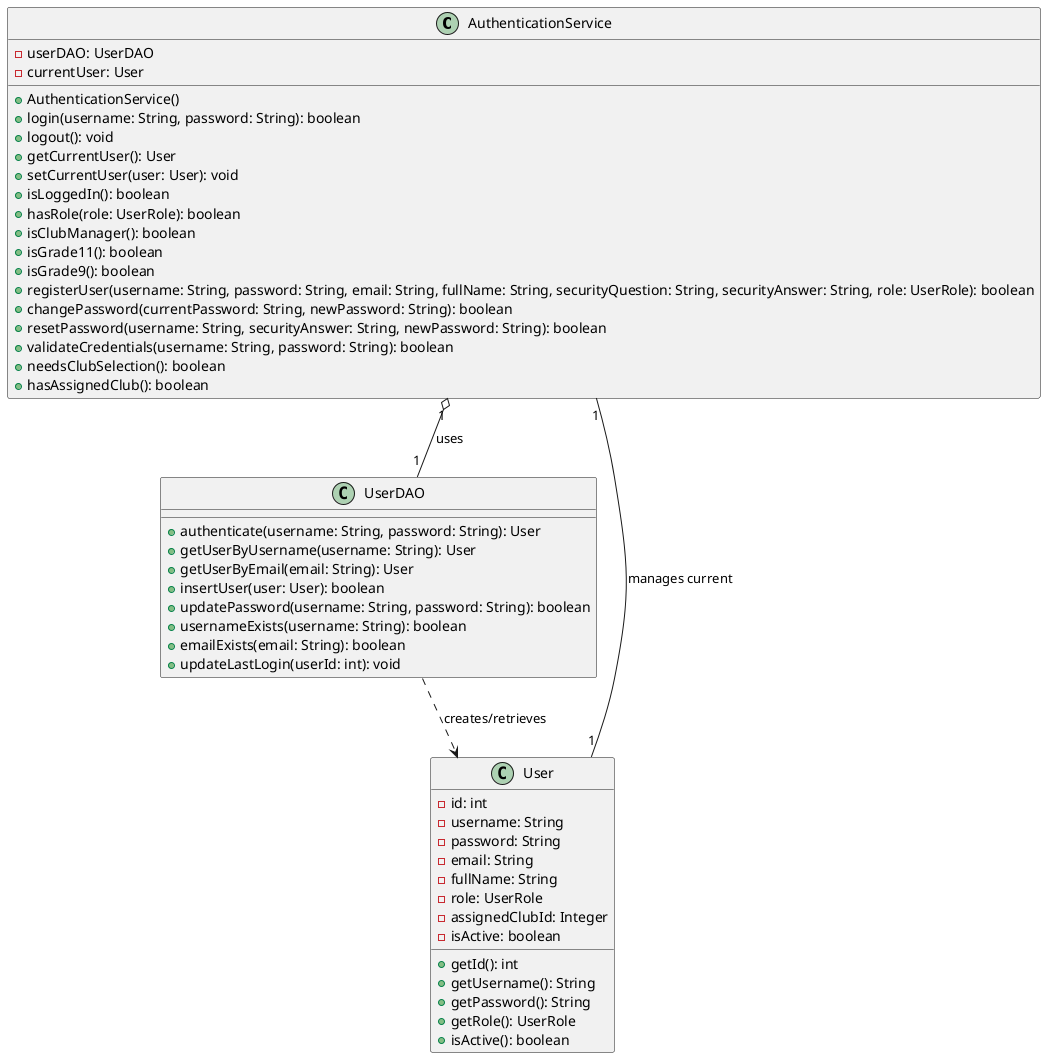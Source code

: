 @startuml Authentication Service

class AuthenticationService {
  - userDAO: UserDAO
  - currentUser: User
  + AuthenticationService()
  + login(username: String, password: String): boolean
  + logout(): void
  + getCurrentUser(): User
  + setCurrentUser(user: User): void
  + isLoggedIn(): boolean
  + hasRole(role: UserRole): boolean
  + isClubManager(): boolean
  + isGrade11(): boolean
  + isGrade9(): boolean
  + registerUser(username: String, password: String, email: String, fullName: String, securityQuestion: String, securityAnswer: String, role: UserRole): boolean
  + changePassword(currentPassword: String, newPassword: String): boolean
  + resetPassword(username: String, securityAnswer: String, newPassword: String): boolean
  + validateCredentials(username: String, password: String): boolean
  + needsClubSelection(): boolean
  + hasAssignedClub(): boolean
}

class UserDAO {
  + authenticate(username: String, password: String): User
  + getUserByUsername(username: String): User
  + getUserByEmail(email: String): User
  + insertUser(user: User): boolean
  + updatePassword(username: String, password: String): boolean
  + usernameExists(username: String): boolean
  + emailExists(email: String): boolean
  + updateLastLogin(userId: int): void
}

class User {
  - id: int
  - username: String
  - password: String
  - email: String
  - fullName: String
  - role: UserRole
  - assignedClubId: Integer
  - isActive: boolean
  + getId(): int
  + getUsername(): String
  + getPassword(): String
  + getRole(): UserRole
  + isActive(): boolean
}

AuthenticationService "1" o-- "1" UserDAO : uses
AuthenticationService "1" -- "1" User : manages current
UserDAO ..> User : creates/retrieves

@enduml
